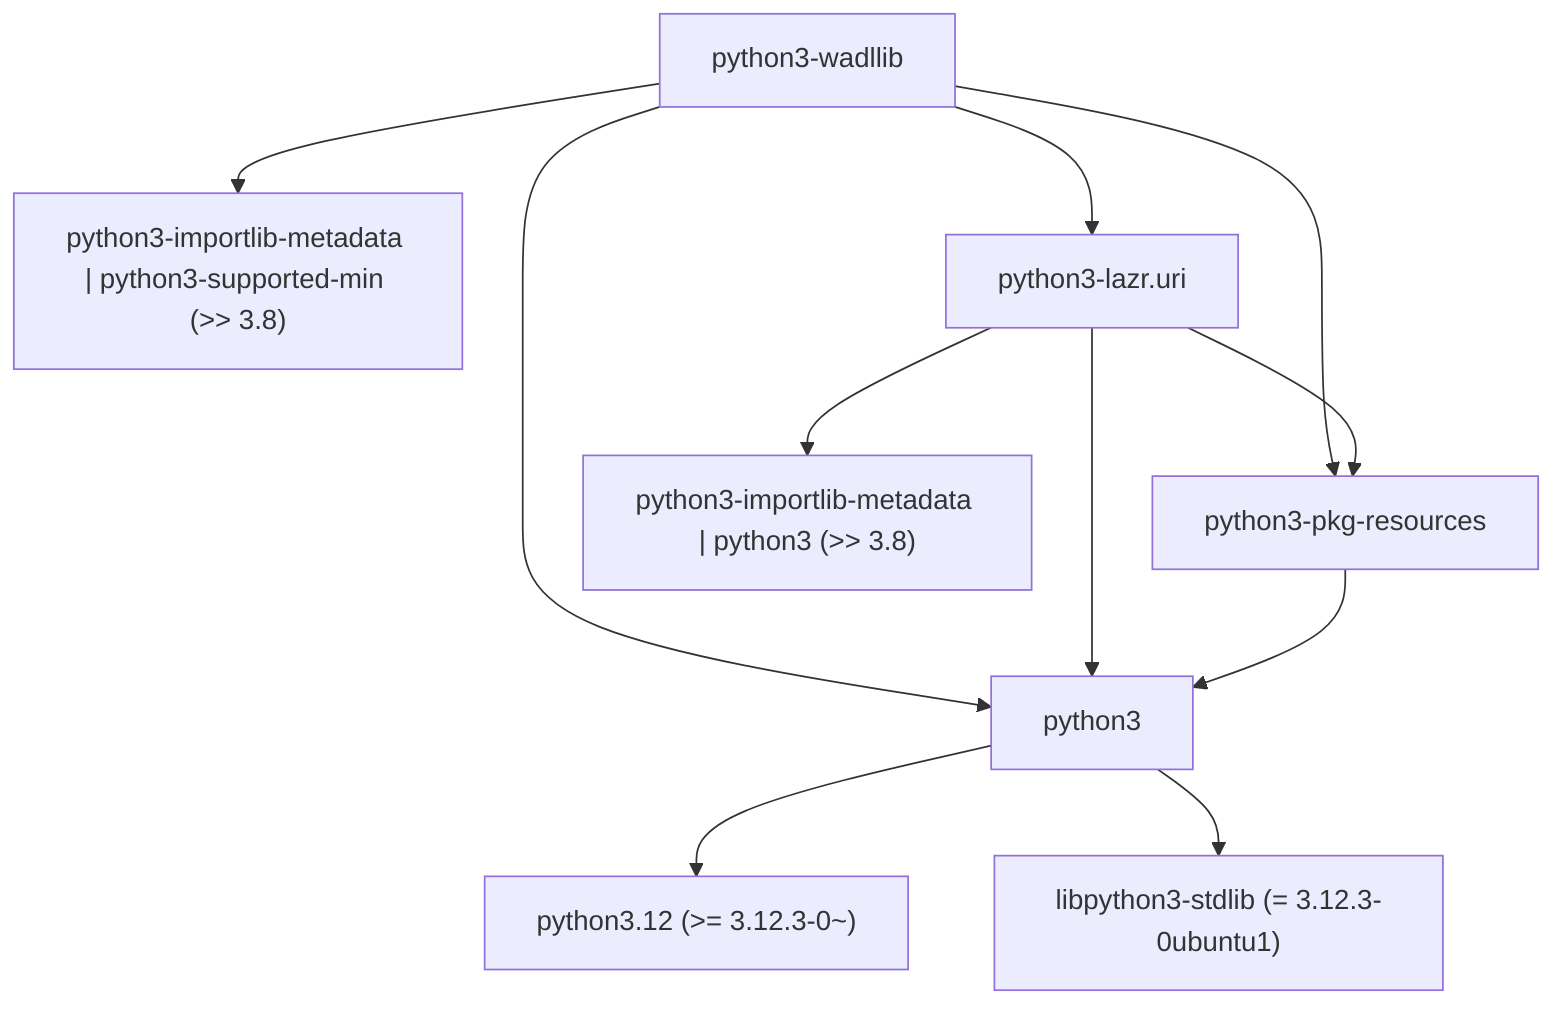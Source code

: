 flowchart TD;
	id0["python3-wadllib"] --> id1["python3-importlib-metadata | python3-supported-min (>> 3.8)"];
	id0["python3-wadllib"] --> id2["python3-lazr.uri"];
	id0["python3-wadllib"] --> id3["python3-pkg-resources"];
	id0["python3-wadllib"] --> id4["python3"];
	id2["python3-lazr.uri"] --> id5["python3-importlib-metadata | python3 (>> 3.8)"];
	id2["python3-lazr.uri"] --> id3["python3-pkg-resources"];
	id2["python3-lazr.uri"] --> id4["python3"];
	id3["python3-pkg-resources"] --> id4["python3"];
	id4["python3"] --> id6["python3.12 (>= 3.12.3-0~)"];
	id4["python3"] --> id7["libpython3-stdlib (= 3.12.3-0ubuntu1)"];